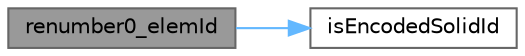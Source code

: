 digraph "renumber0_elemId"
{
 // LATEX_PDF_SIZE
  bgcolor="transparent";
  edge [fontname=Helvetica,fontsize=10,labelfontname=Helvetica,labelfontsize=10];
  node [fontname=Helvetica,fontsize=10,shape=box,height=0.2,width=0.4];
  rankdir="LR";
  Node1 [id="Node000001",label="renumber0_elemId",height=0.2,width=0.4,color="gray40", fillcolor="grey60", style="filled", fontcolor="black",tooltip=" "];
  Node1 -> Node2 [id="edge1_Node000001_Node000002",color="steelblue1",style="solid",tooltip=" "];
  Node2 [id="Node000002",label="isEncodedSolidId",height=0.2,width=0.4,color="grey40", fillcolor="white", style="filled",URL="$classFoam_1_1fileFormats_1_1ABAQUSCore.html#a97467f5f5556e50a43ebbd5546249233",tooltip=" "];
}
